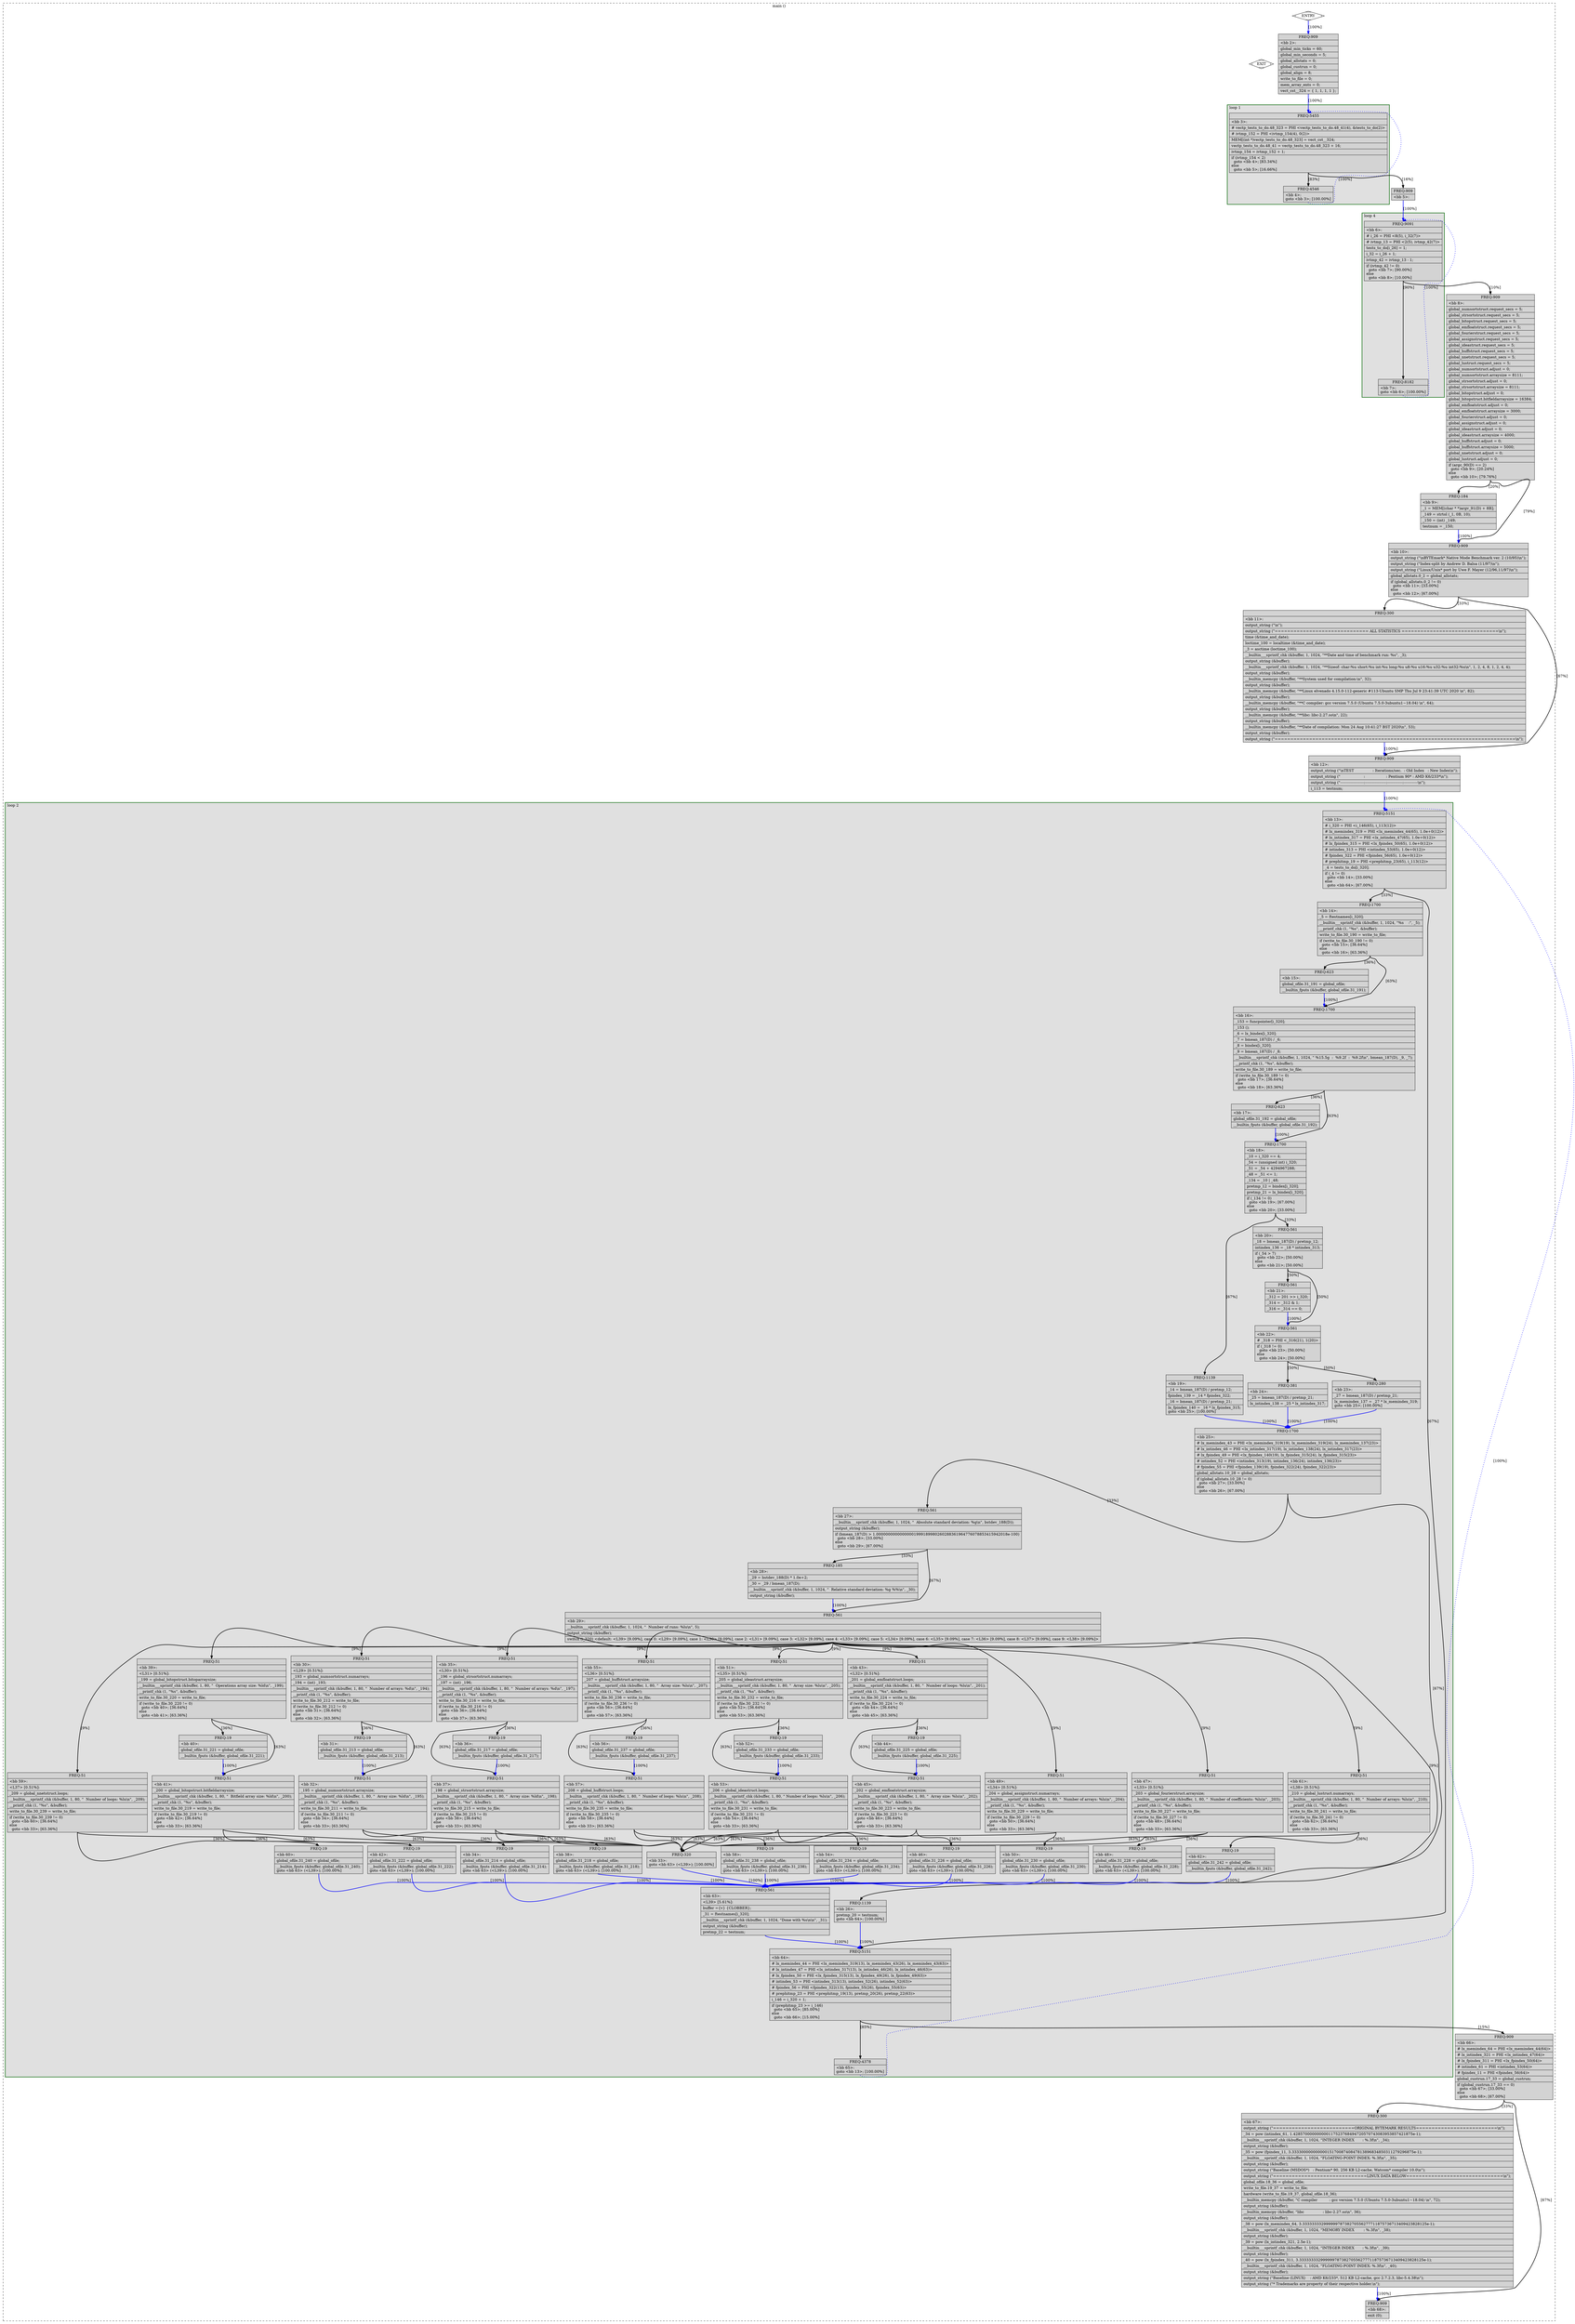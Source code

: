 digraph "nbench0.c.159t.dce6" {
overlap=false;
subgraph "cluster_main" {
	style="dashed";
	color="black";
	label="main ()";
	subgraph cluster_54_2 {
	style="filled";
	color="darkgreen";
	fillcolor="grey88";
	label="loop 2";
	labeljust=l;
	penwidth=2;
	fn_54_basic_block_13 [shape=record,style=filled,fillcolor=lightgrey,label="{ FREQ:5151 |\<bb\ 13\>:\l\
|#\ i_320\ =\ PHI\ \<i_146(65),\ i_113(12)\>\l\
|#\ lx_memindex_319\ =\ PHI\ \<lx_memindex_44(65),\ 1.0e+0(12)\>\l\
|#\ lx_intindex_317\ =\ PHI\ \<lx_intindex_47(65),\ 1.0e+0(12)\>\l\
|#\ lx_fpindex_315\ =\ PHI\ \<lx_fpindex_50(65),\ 1.0e+0(12)\>\l\
|#\ intindex_313\ =\ PHI\ \<intindex_53(65),\ 1.0e+0(12)\>\l\
|#\ fpindex_322\ =\ PHI\ \<fpindex_56(65),\ 1.0e+0(12)\>\l\
|#\ prephitmp_19\ =\ PHI\ \<prephitmp_23(65),\ i_113(12)\>\l\
|_4\ =\ tests_to_do[i_320];\l\
|if\ (_4\ !=\ 0)\l\
\ \ goto\ \<bb\ 14\>;\ [33.00%]\l\
else\l\
\ \ goto\ \<bb\ 64\>;\ [67.00%]\l\
}"];

	fn_54_basic_block_14 [shape=record,style=filled,fillcolor=lightgrey,label="{ FREQ:1700 |\<bb\ 14\>:\l\
|_5\ =\ ftestnames[i_320];\l\
|__builtin___sprintf_chk\ (&buffer,\ 1,\ 1024,\ \"%s\ \ \ \ :\",\ _5);\l\
|__printf_chk\ (1,\ \"%s\",\ &buffer);\l\
|write_to_file.30_190\ =\ write_to_file;\l\
|if\ (write_to_file.30_190\ !=\ 0)\l\
\ \ goto\ \<bb\ 15\>;\ [36.64%]\l\
else\l\
\ \ goto\ \<bb\ 16\>;\ [63.36%]\l\
}"];

	fn_54_basic_block_64 [shape=record,style=filled,fillcolor=lightgrey,label="{ FREQ:5151 |\<bb\ 64\>:\l\
|#\ lx_memindex_44\ =\ PHI\ \<lx_memindex_319(13),\ lx_memindex_43(26),\ lx_memindex_43(63)\>\l\
|#\ lx_intindex_47\ =\ PHI\ \<lx_intindex_317(13),\ lx_intindex_46(26),\ lx_intindex_46(63)\>\l\
|#\ lx_fpindex_50\ =\ PHI\ \<lx_fpindex_315(13),\ lx_fpindex_49(26),\ lx_fpindex_49(63)\>\l\
|#\ intindex_53\ =\ PHI\ \<intindex_313(13),\ intindex_52(26),\ intindex_52(63)\>\l\
|#\ fpindex_56\ =\ PHI\ \<fpindex_322(13),\ fpindex_55(26),\ fpindex_55(63)\>\l\
|#\ prephitmp_23\ =\ PHI\ \<prephitmp_19(13),\ pretmp_20(26),\ pretmp_22(63)\>\l\
|i_146\ =\ i_320\ +\ 1;\l\
|if\ (prephitmp_23\ \>=\ i_146)\l\
\ \ goto\ \<bb\ 65\>;\ [85.00%]\l\
else\l\
\ \ goto\ \<bb\ 66\>;\ [15.00%]\l\
}"];

	fn_54_basic_block_15 [shape=record,style=filled,fillcolor=lightgrey,label="{ FREQ:623 |\<bb\ 15\>:\l\
|global_ofile.31_191\ =\ global_ofile;\l\
|__builtin_fputs\ (&buffer,\ global_ofile.31_191);\l\
}"];

	fn_54_basic_block_16 [shape=record,style=filled,fillcolor=lightgrey,label="{ FREQ:1700 |\<bb\ 16\>:\l\
|_153\ =\ funcpointer[i_320];\l\
|_153\ ();\l\
|_6\ =\ lx_bindex[i_320];\l\
|_7\ =\ bmean_187(D)\ /\ _6;\l\
|_8\ =\ bindex[i_320];\l\
|_9\ =\ bmean_187(D)\ /\ _8;\l\
|__builtin___sprintf_chk\ (&buffer,\ 1,\ 1024,\ \"\ %15.5g\ \ :\ \ %9.2f\ \ :\ \ %9.2f\\n\",\ bmean_187(D),\ _9,\ _7);\l\
|__printf_chk\ (1,\ \"%s\",\ &buffer);\l\
|write_to_file.30_189\ =\ write_to_file;\l\
|if\ (write_to_file.30_189\ !=\ 0)\l\
\ \ goto\ \<bb\ 17\>;\ [36.64%]\l\
else\l\
\ \ goto\ \<bb\ 18\>;\ [63.36%]\l\
}"];

	fn_54_basic_block_65 [shape=record,style=filled,fillcolor=lightgrey,label="{ FREQ:4378 |\<bb\ 65\>:\l\
goto\ \<bb\ 13\>;\ [100.00%]\l\
}"];

	fn_54_basic_block_17 [shape=record,style=filled,fillcolor=lightgrey,label="{ FREQ:623 |\<bb\ 17\>:\l\
|global_ofile.31_192\ =\ global_ofile;\l\
|__builtin_fputs\ (&buffer,\ global_ofile.31_192);\l\
}"];

	fn_54_basic_block_18 [shape=record,style=filled,fillcolor=lightgrey,label="{ FREQ:1700 |\<bb\ 18\>:\l\
|_10\ =\ i_320\ ==\ 4;\l\
|_54\ =\ (unsigned\ int)\ i_320;\l\
|_51\ =\ _54\ +\ 4294967288;\l\
|_48\ =\ _51\ \<=\ 1;\l\
|_134\ =\ _10\ \|\ _48;\l\
|pretmp_12\ =\ bindex[i_320];\l\
|pretmp_21\ =\ lx_bindex[i_320];\l\
|if\ (_134\ !=\ 0)\l\
\ \ goto\ \<bb\ 19\>;\ [67.00%]\l\
else\l\
\ \ goto\ \<bb\ 20\>;\ [33.00%]\l\
}"];

	fn_54_basic_block_19 [shape=record,style=filled,fillcolor=lightgrey,label="{ FREQ:1139 |\<bb\ 19\>:\l\
|_14\ =\ bmean_187(D)\ /\ pretmp_12;\l\
|fpindex_139\ =\ _14\ *\ fpindex_322;\l\
|_16\ =\ bmean_187(D)\ /\ pretmp_21;\l\
|lx_fpindex_140\ =\ _16\ *\ lx_fpindex_315;\l\
goto\ \<bb\ 25\>;\ [100.00%]\l\
}"];

	fn_54_basic_block_20 [shape=record,style=filled,fillcolor=lightgrey,label="{ FREQ:561 |\<bb\ 20\>:\l\
|_18\ =\ bmean_187(D)\ /\ pretmp_12;\l\
|intindex_136\ =\ _18\ *\ intindex_313;\l\
|if\ (_54\ \>\ 7)\l\
\ \ goto\ \<bb\ 22\>;\ [50.00%]\l\
else\l\
\ \ goto\ \<bb\ 21\>;\ [50.00%]\l\
}"];

	fn_54_basic_block_25 [shape=record,style=filled,fillcolor=lightgrey,label="{ FREQ:1700 |\<bb\ 25\>:\l\
|#\ lx_memindex_43\ =\ PHI\ \<lx_memindex_319(19),\ lx_memindex_319(24),\ lx_memindex_137(23)\>\l\
|#\ lx_intindex_46\ =\ PHI\ \<lx_intindex_317(19),\ lx_intindex_138(24),\ lx_intindex_317(23)\>\l\
|#\ lx_fpindex_49\ =\ PHI\ \<lx_fpindex_140(19),\ lx_fpindex_315(24),\ lx_fpindex_315(23)\>\l\
|#\ intindex_52\ =\ PHI\ \<intindex_313(19),\ intindex_136(24),\ intindex_136(23)\>\l\
|#\ fpindex_55\ =\ PHI\ \<fpindex_139(19),\ fpindex_322(24),\ fpindex_322(23)\>\l\
|global_allstats.10_28\ =\ global_allstats;\l\
|if\ (global_allstats.10_28\ !=\ 0)\l\
\ \ goto\ \<bb\ 27\>;\ [33.00%]\l\
else\l\
\ \ goto\ \<bb\ 26\>;\ [67.00%]\l\
}"];

	fn_54_basic_block_21 [shape=record,style=filled,fillcolor=lightgrey,label="{ FREQ:561 |\<bb\ 21\>:\l\
|_312\ =\ 201\ \>\>\ i_320;\l\
|_314\ =\ _312\ &\ 1;\l\
|_316\ =\ _314\ ==\ 0;\l\
}"];

	fn_54_basic_block_22 [shape=record,style=filled,fillcolor=lightgrey,label="{ FREQ:561 |\<bb\ 22\>:\l\
|#\ _318\ =\ PHI\ \<_316(21),\ 1(20)\>\l\
|if\ (_318\ !=\ 0)\l\
\ \ goto\ \<bb\ 23\>;\ [50.00%]\l\
else\l\
\ \ goto\ \<bb\ 24\>;\ [50.00%]\l\
}"];

	fn_54_basic_block_27 [shape=record,style=filled,fillcolor=lightgrey,label="{ FREQ:561 |\<bb\ 27\>:\l\
|__builtin___sprintf_chk\ (&buffer,\ 1,\ 1024,\ \"\ \ Absolute\ standard\ deviation:\ %g\\n\",\ bstdev_188(D));\l\
|output_string\ (&buffer);\l\
|if\ (bmean_187(D)\ \>\ 1.00000000000000001999189980260288361964776078853415942018e-100)\l\
\ \ goto\ \<bb\ 28\>;\ [33.00%]\l\
else\l\
\ \ goto\ \<bb\ 29\>;\ [67.00%]\l\
}"];

	fn_54_basic_block_26 [shape=record,style=filled,fillcolor=lightgrey,label="{ FREQ:1139 |\<bb\ 26\>:\l\
|pretmp_20\ =\ testnum;\l\
goto\ \<bb\ 64\>;\ [100.00%]\l\
}"];

	fn_54_basic_block_24 [shape=record,style=filled,fillcolor=lightgrey,label="{ FREQ:381 |\<bb\ 24\>:\l\
|_25\ =\ bmean_187(D)\ /\ pretmp_21;\l\
|lx_intindex_138\ =\ _25\ *\ lx_intindex_317;\l\
}"];

	fn_54_basic_block_23 [shape=record,style=filled,fillcolor=lightgrey,label="{ FREQ:280 |\<bb\ 23\>:\l\
|_27\ =\ bmean_187(D)\ /\ pretmp_21;\l\
|lx_memindex_137\ =\ _27\ *\ lx_memindex_319;\l\
goto\ \<bb\ 25\>;\ [100.00%]\l\
}"];

	fn_54_basic_block_28 [shape=record,style=filled,fillcolor=lightgrey,label="{ FREQ:185 |\<bb\ 28\>:\l\
|_29\ =\ bstdev_188(D)\ *\ 1.0e+2;\l\
|_30\ =\ _29\ /\ bmean_187(D);\l\
|__builtin___sprintf_chk\ (&buffer,\ 1,\ 1024,\ \"\ \ Relative\ standard\ deviation:\ %g\ %%\\n\",\ _30);\l\
|output_string\ (&buffer);\l\
}"];

	fn_54_basic_block_29 [shape=record,style=filled,fillcolor=lightgrey,label="{ FREQ:561 |\<bb\ 29\>:\l\
|__builtin___sprintf_chk\ (&buffer,\ 1,\ 1024,\ \"\ \ Number\ of\ runs:\ %lu\\n\",\ 5);\l\
|output_string\ (&buffer);\l\
|switch\ (i_320)\ \<default:\ \<L39\>\ [9.09%],\ case\ 0:\ \<L29\>\ [9.09%],\ case\ 1:\ \<L30\>\ [9.09%],\ case\ 2:\ \<L31\>\ [9.09%],\ case\ 3:\ \<L32\>\ [9.09%],\ case\ 4:\ \<L33\>\ [9.09%],\ case\ 5:\ \<L34\>\ [9.09%],\ case\ 6:\ \<L35\>\ [9.09%],\ case\ 7:\ \<L36\>\ [9.09%],\ case\ 8:\ \<L37\>\ [9.09%],\ case\ 9:\ \<L38\>\ [9.09%]\>\l\
}"];

	fn_54_basic_block_63 [shape=record,style=filled,fillcolor=lightgrey,label="{ FREQ:561 |\<bb\ 63\>:\l\
|\<L39\>\ [5.61%]:\l\
|buffer\ =\{v\}\ \{CLOBBER\};\l\
|_31\ =\ ftestnames[i_320];\l\
|__builtin___sprintf_chk\ (&buffer,\ 1,\ 1024,\ \"Done\ with\ %s\\n\\n\",\ _31);\l\
|output_string\ (&buffer);\l\
|pretmp_22\ =\ testnum;\l\
}"];

	fn_54_basic_block_30 [shape=record,style=filled,fillcolor=lightgrey,label="{ FREQ:51 |\<bb\ 30\>:\l\
|\<L29\>\ [0.51%]:\l\
|_193\ =\ global_numsortstruct.numarrays;\l\
|_194\ =\ (int)\ _193;\l\
|__builtin___sprintf_chk\ (&buffer,\ 1,\ 80,\ \"\ \ Number\ of\ arrays:\ %d\\n\",\ _194);\l\
|__printf_chk\ (1,\ \"%s\",\ &buffer);\l\
|write_to_file.30_212\ =\ write_to_file;\l\
|if\ (write_to_file.30_212\ !=\ 0)\l\
\ \ goto\ \<bb\ 31\>;\ [36.64%]\l\
else\l\
\ \ goto\ \<bb\ 32\>;\ [63.36%]\l\
}"];

	fn_54_basic_block_35 [shape=record,style=filled,fillcolor=lightgrey,label="{ FREQ:51 |\<bb\ 35\>:\l\
|\<L30\>\ [0.51%]:\l\
|_196\ =\ global_strsortstruct.numarrays;\l\
|_197\ =\ (int)\ _196;\l\
|__builtin___sprintf_chk\ (&buffer,\ 1,\ 80,\ \"\ \ Number\ of\ arrays:\ %d\\n\",\ _197);\l\
|__printf_chk\ (1,\ \"%s\",\ &buffer);\l\
|write_to_file.30_216\ =\ write_to_file;\l\
|if\ (write_to_file.30_216\ !=\ 0)\l\
\ \ goto\ \<bb\ 36\>;\ [36.64%]\l\
else\l\
\ \ goto\ \<bb\ 37\>;\ [63.36%]\l\
}"];

	fn_54_basic_block_39 [shape=record,style=filled,fillcolor=lightgrey,label="{ FREQ:51 |\<bb\ 39\>:\l\
|\<L31\>\ [0.51%]:\l\
|_199\ =\ global_bitopstruct.bitoparraysize;\l\
|__builtin___sprintf_chk\ (&buffer,\ 1,\ 80,\ \"\ \ Operations\ array\ size:\ %ld\\n\",\ _199);\l\
|__printf_chk\ (1,\ \"%s\",\ &buffer);\l\
|write_to_file.30_220\ =\ write_to_file;\l\
|if\ (write_to_file.30_220\ !=\ 0)\l\
\ \ goto\ \<bb\ 40\>;\ [36.64%]\l\
else\l\
\ \ goto\ \<bb\ 41\>;\ [63.36%]\l\
}"];

	fn_54_basic_block_43 [shape=record,style=filled,fillcolor=lightgrey,label="{ FREQ:51 |\<bb\ 43\>:\l\
|\<L32\>\ [0.51%]:\l\
|_201\ =\ global_emfloatstruct.loops;\l\
|__builtin___sprintf_chk\ (&buffer,\ 1,\ 80,\ \"\ \ Number\ of\ loops:\ %lu\\n\",\ _201);\l\
|__printf_chk\ (1,\ \"%s\",\ &buffer);\l\
|write_to_file.30_224\ =\ write_to_file;\l\
|if\ (write_to_file.30_224\ !=\ 0)\l\
\ \ goto\ \<bb\ 44\>;\ [36.64%]\l\
else\l\
\ \ goto\ \<bb\ 45\>;\ [63.36%]\l\
}"];

	fn_54_basic_block_47 [shape=record,style=filled,fillcolor=lightgrey,label="{ FREQ:51 |\<bb\ 47\>:\l\
|\<L33\>\ [0.51%]:\l\
|_203\ =\ global_fourierstruct.arraysize;\l\
|__builtin___sprintf_chk\ (&buffer,\ 1,\ 80,\ \"\ \ Number\ of\ coefficients:\ %lu\\n\",\ _203);\l\
|__printf_chk\ (1,\ \"%s\",\ &buffer);\l\
|write_to_file.30_227\ =\ write_to_file;\l\
|if\ (write_to_file.30_227\ !=\ 0)\l\
\ \ goto\ \<bb\ 48\>;\ [36.64%]\l\
else\l\
\ \ goto\ \<bb\ 33\>;\ [63.36%]\l\
}"];

	fn_54_basic_block_49 [shape=record,style=filled,fillcolor=lightgrey,label="{ FREQ:51 |\<bb\ 49\>:\l\
|\<L34\>\ [0.51%]:\l\
|_204\ =\ global_assignstruct.numarrays;\l\
|__builtin___sprintf_chk\ (&buffer,\ 1,\ 80,\ \"\ \ Number\ of\ arrays:\ %lu\\n\",\ _204);\l\
|__printf_chk\ (1,\ \"%s\",\ &buffer);\l\
|write_to_file.30_229\ =\ write_to_file;\l\
|if\ (write_to_file.30_229\ !=\ 0)\l\
\ \ goto\ \<bb\ 50\>;\ [36.64%]\l\
else\l\
\ \ goto\ \<bb\ 33\>;\ [63.36%]\l\
}"];

	fn_54_basic_block_51 [shape=record,style=filled,fillcolor=lightgrey,label="{ FREQ:51 |\<bb\ 51\>:\l\
|\<L35\>\ [0.51%]:\l\
|_205\ =\ global_ideastruct.arraysize;\l\
|__builtin___sprintf_chk\ (&buffer,\ 1,\ 80,\ \"\ \ Array\ size:\ %lu\\n\",\ _205);\l\
|__printf_chk\ (1,\ \"%s\",\ &buffer);\l\
|write_to_file.30_232\ =\ write_to_file;\l\
|if\ (write_to_file.30_232\ !=\ 0)\l\
\ \ goto\ \<bb\ 52\>;\ [36.64%]\l\
else\l\
\ \ goto\ \<bb\ 53\>;\ [63.36%]\l\
}"];

	fn_54_basic_block_55 [shape=record,style=filled,fillcolor=lightgrey,label="{ FREQ:51 |\<bb\ 55\>:\l\
|\<L36\>\ [0.51%]:\l\
|_207\ =\ global_huffstruct.arraysize;\l\
|__builtin___sprintf_chk\ (&buffer,\ 1,\ 80,\ \"\ \ Array\ size:\ %lu\\n\",\ _207);\l\
|__printf_chk\ (1,\ \"%s\",\ &buffer);\l\
|write_to_file.30_236\ =\ write_to_file;\l\
|if\ (write_to_file.30_236\ !=\ 0)\l\
\ \ goto\ \<bb\ 56\>;\ [36.64%]\l\
else\l\
\ \ goto\ \<bb\ 57\>;\ [63.36%]\l\
}"];

	fn_54_basic_block_59 [shape=record,style=filled,fillcolor=lightgrey,label="{ FREQ:51 |\<bb\ 59\>:\l\
|\<L37\>\ [0.51%]:\l\
|_209\ =\ global_nnetstruct.loops;\l\
|__builtin___sprintf_chk\ (&buffer,\ 1,\ 80,\ \"\ \ Number\ of\ loops:\ %lu\\n\",\ _209);\l\
|__printf_chk\ (1,\ \"%s\",\ &buffer);\l\
|write_to_file.30_239\ =\ write_to_file;\l\
|if\ (write_to_file.30_239\ !=\ 0)\l\
\ \ goto\ \<bb\ 60\>;\ [36.64%]\l\
else\l\
\ \ goto\ \<bb\ 33\>;\ [63.36%]\l\
}"];

	fn_54_basic_block_61 [shape=record,style=filled,fillcolor=lightgrey,label="{ FREQ:51 |\<bb\ 61\>:\l\
|\<L38\>\ [0.51%]:\l\
|_210\ =\ global_lustruct.numarrays;\l\
|__builtin___sprintf_chk\ (&buffer,\ 1,\ 80,\ \"\ \ Number\ of\ arrays:\ %lu\\n\",\ _210);\l\
|__printf_chk\ (1,\ \"%s\",\ &buffer);\l\
|write_to_file.30_241\ =\ write_to_file;\l\
|if\ (write_to_file.30_241\ !=\ 0)\l\
\ \ goto\ \<bb\ 62\>;\ [36.64%]\l\
else\l\
\ \ goto\ \<bb\ 33\>;\ [63.36%]\l\
}"];

	fn_54_basic_block_31 [shape=record,style=filled,fillcolor=lightgrey,label="{ FREQ:19 |\<bb\ 31\>:\l\
|global_ofile.31_213\ =\ global_ofile;\l\
|__builtin_fputs\ (&buffer,\ global_ofile.31_213);\l\
}"];

	fn_54_basic_block_32 [shape=record,style=filled,fillcolor=lightgrey,label="{ FREQ:51 |\<bb\ 32\>:\l\
|_195\ =\ global_numsortstruct.arraysize;\l\
|__builtin___sprintf_chk\ (&buffer,\ 1,\ 80,\ \"\ \ Array\ size:\ %ld\\n\",\ _195);\l\
|__printf_chk\ (1,\ \"%s\",\ &buffer);\l\
|write_to_file.30_211\ =\ write_to_file;\l\
|if\ (write_to_file.30_211\ !=\ 0)\l\
\ \ goto\ \<bb\ 34\>;\ [36.64%]\l\
else\l\
\ \ goto\ \<bb\ 33\>;\ [63.36%]\l\
}"];

	fn_54_basic_block_36 [shape=record,style=filled,fillcolor=lightgrey,label="{ FREQ:19 |\<bb\ 36\>:\l\
|global_ofile.31_217\ =\ global_ofile;\l\
|__builtin_fputs\ (&buffer,\ global_ofile.31_217);\l\
}"];

	fn_54_basic_block_37 [shape=record,style=filled,fillcolor=lightgrey,label="{ FREQ:51 |\<bb\ 37\>:\l\
|_198\ =\ global_strsortstruct.arraysize;\l\
|__builtin___sprintf_chk\ (&buffer,\ 1,\ 80,\ \"\ \ Array\ size:\ %ld\\n\",\ _198);\l\
|__printf_chk\ (1,\ \"%s\",\ &buffer);\l\
|write_to_file.30_215\ =\ write_to_file;\l\
|if\ (write_to_file.30_215\ !=\ 0)\l\
\ \ goto\ \<bb\ 38\>;\ [36.64%]\l\
else\l\
\ \ goto\ \<bb\ 33\>;\ [63.36%]\l\
}"];

	fn_54_basic_block_40 [shape=record,style=filled,fillcolor=lightgrey,label="{ FREQ:19 |\<bb\ 40\>:\l\
|global_ofile.31_221\ =\ global_ofile;\l\
|__builtin_fputs\ (&buffer,\ global_ofile.31_221);\l\
}"];

	fn_54_basic_block_41 [shape=record,style=filled,fillcolor=lightgrey,label="{ FREQ:51 |\<bb\ 41\>:\l\
|_200\ =\ global_bitopstruct.bitfieldarraysize;\l\
|__builtin___sprintf_chk\ (&buffer,\ 1,\ 80,\ \"\ \ Bitfield\ array\ size:\ %ld\\n\",\ _200);\l\
|__printf_chk\ (1,\ \"%s\",\ &buffer);\l\
|write_to_file.30_219\ =\ write_to_file;\l\
|if\ (write_to_file.30_219\ !=\ 0)\l\
\ \ goto\ \<bb\ 42\>;\ [36.64%]\l\
else\l\
\ \ goto\ \<bb\ 33\>;\ [63.36%]\l\
}"];

	fn_54_basic_block_44 [shape=record,style=filled,fillcolor=lightgrey,label="{ FREQ:19 |\<bb\ 44\>:\l\
|global_ofile.31_225\ =\ global_ofile;\l\
|__builtin_fputs\ (&buffer,\ global_ofile.31_225);\l\
}"];

	fn_54_basic_block_45 [shape=record,style=filled,fillcolor=lightgrey,label="{ FREQ:51 |\<bb\ 45\>:\l\
|_202\ =\ global_emfloatstruct.arraysize;\l\
|__builtin___sprintf_chk\ (&buffer,\ 1,\ 80,\ \"\ \ Array\ size:\ %lu\\n\",\ _202);\l\
|__printf_chk\ (1,\ \"%s\",\ &buffer);\l\
|write_to_file.30_223\ =\ write_to_file;\l\
|if\ (write_to_file.30_223\ !=\ 0)\l\
\ \ goto\ \<bb\ 46\>;\ [36.64%]\l\
else\l\
\ \ goto\ \<bb\ 33\>;\ [63.36%]\l\
}"];

	fn_54_basic_block_48 [shape=record,style=filled,fillcolor=lightgrey,label="{ FREQ:19 |\<bb\ 48\>:\l\
|global_ofile.31_228\ =\ global_ofile;\l\
|__builtin_fputs\ (&buffer,\ global_ofile.31_228);\l\
goto\ \<bb\ 63\>\ (\<L39\>);\ [100.00%]\l\
}"];

	fn_54_basic_block_33 [shape=record,style=filled,fillcolor=lightgrey,label="{ FREQ:320 |\<bb\ 33\>:\l\
goto\ \<bb\ 63\>\ (\<L39\>);\ [100.00%]\l\
}"];

	fn_54_basic_block_50 [shape=record,style=filled,fillcolor=lightgrey,label="{ FREQ:19 |\<bb\ 50\>:\l\
|global_ofile.31_230\ =\ global_ofile;\l\
|__builtin_fputs\ (&buffer,\ global_ofile.31_230);\l\
goto\ \<bb\ 63\>\ (\<L39\>);\ [100.00%]\l\
}"];

	fn_54_basic_block_52 [shape=record,style=filled,fillcolor=lightgrey,label="{ FREQ:19 |\<bb\ 52\>:\l\
|global_ofile.31_233\ =\ global_ofile;\l\
|__builtin_fputs\ (&buffer,\ global_ofile.31_233);\l\
}"];

	fn_54_basic_block_53 [shape=record,style=filled,fillcolor=lightgrey,label="{ FREQ:51 |\<bb\ 53\>:\l\
|_206\ =\ global_ideastruct.loops;\l\
|__builtin___sprintf_chk\ (&buffer,\ 1,\ 80,\ \"\ Number\ of\ loops:\ %lu\\n\",\ _206);\l\
|__printf_chk\ (1,\ \"%s\",\ &buffer);\l\
|write_to_file.30_231\ =\ write_to_file;\l\
|if\ (write_to_file.30_231\ !=\ 0)\l\
\ \ goto\ \<bb\ 54\>;\ [36.64%]\l\
else\l\
\ \ goto\ \<bb\ 33\>;\ [63.36%]\l\
}"];

	fn_54_basic_block_56 [shape=record,style=filled,fillcolor=lightgrey,label="{ FREQ:19 |\<bb\ 56\>:\l\
|global_ofile.31_237\ =\ global_ofile;\l\
|__builtin_fputs\ (&buffer,\ global_ofile.31_237);\l\
}"];

	fn_54_basic_block_57 [shape=record,style=filled,fillcolor=lightgrey,label="{ FREQ:51 |\<bb\ 57\>:\l\
|_208\ =\ global_huffstruct.loops;\l\
|__builtin___sprintf_chk\ (&buffer,\ 1,\ 80,\ \"\ \ Number\ of\ loops:\ %lu\\n\",\ _208);\l\
|__printf_chk\ (1,\ \"%s\",\ &buffer);\l\
|write_to_file.30_235\ =\ write_to_file;\l\
|if\ (write_to_file.30_235\ !=\ 0)\l\
\ \ goto\ \<bb\ 58\>;\ [36.64%]\l\
else\l\
\ \ goto\ \<bb\ 33\>;\ [63.36%]\l\
}"];

	fn_54_basic_block_60 [shape=record,style=filled,fillcolor=lightgrey,label="{ FREQ:19 |\<bb\ 60\>:\l\
|global_ofile.31_240\ =\ global_ofile;\l\
|__builtin_fputs\ (&buffer,\ global_ofile.31_240);\l\
goto\ \<bb\ 63\>\ (\<L39\>);\ [100.00%]\l\
}"];

	fn_54_basic_block_62 [shape=record,style=filled,fillcolor=lightgrey,label="{ FREQ:19 |\<bb\ 62\>:\l\
|global_ofile.31_242\ =\ global_ofile;\l\
|__builtin_fputs\ (&buffer,\ global_ofile.31_242);\l\
}"];

	fn_54_basic_block_34 [shape=record,style=filled,fillcolor=lightgrey,label="{ FREQ:19 |\<bb\ 34\>:\l\
|global_ofile.31_214\ =\ global_ofile;\l\
|__builtin_fputs\ (&buffer,\ global_ofile.31_214);\l\
goto\ \<bb\ 63\>\ (\<L39\>);\ [100.00%]\l\
}"];

	fn_54_basic_block_38 [shape=record,style=filled,fillcolor=lightgrey,label="{ FREQ:19 |\<bb\ 38\>:\l\
|global_ofile.31_218\ =\ global_ofile;\l\
|__builtin_fputs\ (&buffer,\ global_ofile.31_218);\l\
goto\ \<bb\ 63\>\ (\<L39\>);\ [100.00%]\l\
}"];

	fn_54_basic_block_42 [shape=record,style=filled,fillcolor=lightgrey,label="{ FREQ:19 |\<bb\ 42\>:\l\
|global_ofile.31_222\ =\ global_ofile;\l\
|__builtin_fputs\ (&buffer,\ global_ofile.31_222);\l\
goto\ \<bb\ 63\>\ (\<L39\>);\ [100.00%]\l\
}"];

	fn_54_basic_block_46 [shape=record,style=filled,fillcolor=lightgrey,label="{ FREQ:19 |\<bb\ 46\>:\l\
|global_ofile.31_226\ =\ global_ofile;\l\
|__builtin_fputs\ (&buffer,\ global_ofile.31_226);\l\
goto\ \<bb\ 63\>\ (\<L39\>);\ [100.00%]\l\
}"];

	fn_54_basic_block_54 [shape=record,style=filled,fillcolor=lightgrey,label="{ FREQ:19 |\<bb\ 54\>:\l\
|global_ofile.31_234\ =\ global_ofile;\l\
|__builtin_fputs\ (&buffer,\ global_ofile.31_234);\l\
goto\ \<bb\ 63\>\ (\<L39\>);\ [100.00%]\l\
}"];

	fn_54_basic_block_58 [shape=record,style=filled,fillcolor=lightgrey,label="{ FREQ:19 |\<bb\ 58\>:\l\
|global_ofile.31_238\ =\ global_ofile;\l\
|__builtin_fputs\ (&buffer,\ global_ofile.31_238);\l\
goto\ \<bb\ 63\>\ (\<L39\>);\ [100.00%]\l\
}"];

	}
	subgraph cluster_54_4 {
	style="filled";
	color="darkgreen";
	fillcolor="grey88";
	label="loop 4";
	labeljust=l;
	penwidth=2;
	fn_54_basic_block_6 [shape=record,style=filled,fillcolor=lightgrey,label="{ FREQ:9091 |\<bb\ 6\>:\l\
|#\ i_26\ =\ PHI\ \<8(5),\ i_32(7)\>\l\
|#\ ivtmp_13\ =\ PHI\ \<2(5),\ ivtmp_42(7)\>\l\
|tests_to_do[i_26]\ =\ 1;\l\
|i_32\ =\ i_26\ +\ 1;\l\
|ivtmp_42\ =\ ivtmp_13\ -\ 1;\l\
|if\ (ivtmp_42\ !=\ 0)\l\
\ \ goto\ \<bb\ 7\>;\ [90.00%]\l\
else\l\
\ \ goto\ \<bb\ 8\>;\ [10.00%]\l\
}"];

	fn_54_basic_block_7 [shape=record,style=filled,fillcolor=lightgrey,label="{ FREQ:8182 |\<bb\ 7\>:\l\
goto\ \<bb\ 6\>;\ [100.00%]\l\
}"];

	}
	subgraph cluster_54_1 {
	style="filled";
	color="darkgreen";
	fillcolor="grey88";
	label="loop 1";
	labeljust=l;
	penwidth=2;
	fn_54_basic_block_3 [shape=record,style=filled,fillcolor=lightgrey,label="{ FREQ:5455 |\<bb\ 3\>:\l\
|#\ vectp_tests_to_do.48_323\ =\ PHI\ \<vectp_tests_to_do.48_41(4),\ &tests_to_do(2)\>\l\
|#\ ivtmp_152\ =\ PHI\ \<ivtmp_154(4),\ 0(2)\>\l\
|MEM[(int\ *)vectp_tests_to_do.48_323]\ =\ vect_cst__324;\l\
|vectp_tests_to_do.48_41\ =\ vectp_tests_to_do.48_323\ +\ 16;\l\
|ivtmp_154\ =\ ivtmp_152\ +\ 1;\l\
|if\ (ivtmp_154\ \<\ 2)\l\
\ \ goto\ \<bb\ 4\>;\ [83.34%]\l\
else\l\
\ \ goto\ \<bb\ 5\>;\ [16.66%]\l\
}"];

	fn_54_basic_block_4 [shape=record,style=filled,fillcolor=lightgrey,label="{ FREQ:4546 |\<bb\ 4\>:\l\
goto\ \<bb\ 3\>;\ [100.00%]\l\
}"];

	}
	fn_54_basic_block_0 [shape=Mdiamond,style=filled,fillcolor=white,label="ENTRY"];

	fn_54_basic_block_1 [shape=Mdiamond,style=filled,fillcolor=white,label="EXIT"];

	fn_54_basic_block_2 [shape=record,style=filled,fillcolor=lightgrey,label="{ FREQ:909 |\<bb\ 2\>:\l\
|global_min_ticks\ =\ 60;\l\
|global_min_seconds\ =\ 5;\l\
|global_allstats\ =\ 0;\l\
|global_custrun\ =\ 0;\l\
|global_align\ =\ 8;\l\
|write_to_file\ =\ 0;\l\
|mem_array_ents\ =\ 0;\l\
|vect_cst__324\ =\ \{\ 1,\ 1,\ 1,\ 1\ \};\l\
}"];

	fn_54_basic_block_5 [shape=record,style=filled,fillcolor=lightgrey,label="{ FREQ:909 |\<bb\ 5\>:\l\
}"];

	fn_54_basic_block_8 [shape=record,style=filled,fillcolor=lightgrey,label="{ FREQ:909 |\<bb\ 8\>:\l\
|global_numsortstruct.request_secs\ =\ 5;\l\
|global_strsortstruct.request_secs\ =\ 5;\l\
|global_bitopstruct.request_secs\ =\ 5;\l\
|global_emfloatstruct.request_secs\ =\ 5;\l\
|global_fourierstruct.request_secs\ =\ 5;\l\
|global_assignstruct.request_secs\ =\ 5;\l\
|global_ideastruct.request_secs\ =\ 5;\l\
|global_huffstruct.request_secs\ =\ 5;\l\
|global_nnetstruct.request_secs\ =\ 5;\l\
|global_lustruct.request_secs\ =\ 5;\l\
|global_numsortstruct.adjust\ =\ 0;\l\
|global_numsortstruct.arraysize\ =\ 8111;\l\
|global_strsortstruct.adjust\ =\ 0;\l\
|global_strsortstruct.arraysize\ =\ 8111;\l\
|global_bitopstruct.adjust\ =\ 0;\l\
|global_bitopstruct.bitfieldarraysize\ =\ 16384;\l\
|global_emfloatstruct.adjust\ =\ 0;\l\
|global_emfloatstruct.arraysize\ =\ 3000;\l\
|global_fourierstruct.adjust\ =\ 0;\l\
|global_assignstruct.adjust\ =\ 0;\l\
|global_ideastruct.adjust\ =\ 0;\l\
|global_ideastruct.arraysize\ =\ 4000;\l\
|global_huffstruct.adjust\ =\ 0;\l\
|global_huffstruct.arraysize\ =\ 5000;\l\
|global_nnetstruct.adjust\ =\ 0;\l\
|global_lustruct.adjust\ =\ 0;\l\
|if\ (argc_90(D)\ ==\ 2)\l\
\ \ goto\ \<bb\ 9\>;\ [20.24%]\l\
else\l\
\ \ goto\ \<bb\ 10\>;\ [79.76%]\l\
}"];

	fn_54_basic_block_9 [shape=record,style=filled,fillcolor=lightgrey,label="{ FREQ:184 |\<bb\ 9\>:\l\
|_1\ =\ MEM[(char\ *\ *)argv_91(D)\ +\ 8B];\l\
|_149\ =\ strtol\ (_1,\ 0B,\ 10);\l\
|_150\ =\ (int)\ _149;\l\
|testnum\ =\ _150;\l\
}"];

	fn_54_basic_block_10 [shape=record,style=filled,fillcolor=lightgrey,label="{ FREQ:909 |\<bb\ 10\>:\l\
|output_string\ (\"\\nBYTEmark*\ Native\ Mode\ Benchmark\ ver.\ 2\ (10/95)\\n\");\l\
|output_string\ (\"Index-split\ by\ Andrew\ D.\ Balsa\ (11/97)\\n\");\l\
|output_string\ (\"Linux/Unix*\ port\ by\ Uwe\ F.\ Mayer\ (12/96,11/97)\\n\");\l\
|global_allstats.0_2\ =\ global_allstats;\l\
|if\ (global_allstats.0_2\ !=\ 0)\l\
\ \ goto\ \<bb\ 11\>;\ [33.00%]\l\
else\l\
\ \ goto\ \<bb\ 12\>;\ [67.00%]\l\
}"];

	fn_54_basic_block_11 [shape=record,style=filled,fillcolor=lightgrey,label="{ FREQ:300 |\<bb\ 11\>:\l\
|output_string\ (\"\\n\");\l\
|output_string\ (\"==============================\ ALL\ STATISTICS\ ===============================\\n\");\l\
|time\ (&time_and_date);\l\
|loctime_100\ =\ localtime\ (&time_and_date);\l\
|_3\ =\ asctime\ (loctime_100);\l\
|__builtin___sprintf_chk\ (&buffer,\ 1,\ 1024,\ \"**Date\ and\ time\ of\ benchmark\ run:\ %s\",\ _3);\l\
|output_string\ (&buffer);\l\
|__builtin___sprintf_chk\ (&buffer,\ 1,\ 1024,\ \"**Sizeof:\ char:%u\ short:%u\ int:%u\ long:%u\ u8:%u\ u16:%u\ u32:%u\ int32:%u\\n\",\ 1,\ 2,\ 4,\ 8,\ 1,\ 2,\ 4,\ 4);\l\
|output_string\ (&buffer);\l\
|__builtin_memcpy\ (&buffer,\ \"**System\ used\ for\ compilation:\\n\",\ 32);\l\
|output_string\ (&buffer);\l\
|__builtin_memcpy\ (&buffer,\ \"**Linux\ elvenado\ 4.15.0-112-generic\ #113-Ubuntu\ SMP\ Thu\ Jul\ 9\ 23:41:39\ UTC\ 2020\ \\n\",\ 82);\l\
|output_string\ (&buffer);\l\
|__builtin_memcpy\ (&buffer,\ \"**C\ compiler:\ gcc\ version\ 7.5.0\ (Ubuntu\ 7.5.0-3ubuntu1~18.04)\ \\n\",\ 64);\l\
|output_string\ (&buffer);\l\
|__builtin_memcpy\ (&buffer,\ \"**libc:\ libc-2.27.so\\n\",\ 22);\l\
|output_string\ (&buffer);\l\
|__builtin_memcpy\ (&buffer,\ \"**Date\ of\ compilation:\ Mon\ 24\ Aug\ 10:41:27\ BST\ 2020\\n\",\ 53);\l\
|output_string\ (&buffer);\l\
|output_string\ (\"=============================================================================\\n\");\l\
}"];

	fn_54_basic_block_12 [shape=record,style=filled,fillcolor=lightgrey,label="{ FREQ:909 |\<bb\ 12\>:\l\
|output_string\ (\"\\nTEST\ \ \ \ \ \ \ \ \ \ \ \ \ \ \ \ :\ Iterations/sec.\ \ :\ Old\ Index\ \ \ :\ New\ Index\\n\");\l\
|output_string\ (\"\ \ \ \ \ \ \ \ \ \ \ \ \ \ \ \ \ \ \ \ :\ \ \ \ \ \ \ \ \ \ \ \ \ \ \ \ \ \ :\ Pentium\ 90*\ :\ AMD\ K6/233*\\n\");\l\
|output_string\ (\"--------------------:------------------:-------------:------------\\n\");\l\
|i_113\ =\ testnum;\l\
}"];

	fn_54_basic_block_66 [shape=record,style=filled,fillcolor=lightgrey,label="{ FREQ:909 |\<bb\ 66\>:\l\
|#\ lx_memindex_64\ =\ PHI\ \<lx_memindex_44(64)\>\l\
|#\ lx_intindex_321\ =\ PHI\ \<lx_intindex_47(64)\>\l\
|#\ lx_fpindex_311\ =\ PHI\ \<lx_fpindex_50(64)\>\l\
|#\ intindex_61\ =\ PHI\ \<intindex_53(64)\>\l\
|#\ fpindex_11\ =\ PHI\ \<fpindex_56(64)\>\l\
|global_custrun.17_33\ =\ global_custrun;\l\
|if\ (global_custrun.17_33\ ==\ 0)\l\
\ \ goto\ \<bb\ 67\>;\ [33.00%]\l\
else\l\
\ \ goto\ \<bb\ 68\>;\ [67.00%]\l\
}"];

	fn_54_basic_block_67 [shape=record,style=filled,fillcolor=lightgrey,label="{ FREQ:300 |\<bb\ 67\>:\l\
|output_string\ (\"==========================ORIGINAL\ BYTEMARK\ RESULTS==========================\\n\");\l\
|_34\ =\ pow\ (intindex_61,\ 1.428570000000000117523768494720570743083953857421875e-1);\l\
|__builtin___sprintf_chk\ (&buffer,\ 1,\ 1024,\ \"INTEGER\ INDEX\ \ \ \ \ \ \ :\ %.3f\\n\",\ _34);\l\
|output_string\ (&buffer);\l\
|_35\ =\ pow\ (fpindex_11,\ 3.3333000000000001517008740847813896834850311279296875e-1);\l\
|__builtin___sprintf_chk\ (&buffer,\ 1,\ 1024,\ \"FLOATING-POINT\ INDEX:\ %.3f\\n\",\ _35);\l\
|output_string\ (&buffer);\l\
|output_string\ (\"Baseline\ (MSDOS*)\ \ \ :\ Pentium*\ 90,\ 256\ KB\ L2-cache,\ Watcom*\ compiler\ 10.0\\n\");\l\
|output_string\ (\"==============================LINUX\ DATA\ BELOW===============================\\n\");\l\
|global_ofile.18_36\ =\ global_ofile;\l\
|write_to_file.19_37\ =\ write_to_file;\l\
|hardware\ (write_to_file.19_37,\ global_ofile.18_36);\l\
|__builtin_memcpy\ (&buffer,\ \"C\ compiler\ \ \ \ \ \ \ \ \ \ :\ gcc\ version\ 7.5.0\ (Ubuntu\ 7.5.0-3ubuntu1~18.04)\ \\n\",\ 72);\l\
|output_string\ (&buffer);\l\
|__builtin_memcpy\ (&buffer,\ \"libc\ \ \ \ \ \ \ \ \ \ \ \ \ \ \ \ :\ libc-2.27.so\\n\",\ 36);\l\
|output_string\ (&buffer);\l\
|_38\ =\ pow\ (lx_memindex_64,\ 3.33333333299999978738270556277711875736713409423828125e-1);\l\
|__builtin___sprintf_chk\ (&buffer,\ 1,\ 1024,\ \"MEMORY\ INDEX\ \ \ \ \ \ \ \ :\ %.3f\\n\",\ _38);\l\
|output_string\ (&buffer);\l\
|_39\ =\ pow\ (lx_intindex_321,\ 2.5e-1);\l\
|__builtin___sprintf_chk\ (&buffer,\ 1,\ 1024,\ \"INTEGER\ INDEX\ \ \ \ \ \ \ :\ %.3f\\n\",\ _39);\l\
|output_string\ (&buffer);\l\
|_40\ =\ pow\ (lx_fpindex_311,\ 3.33333333299999978738270556277711875736713409423828125e-1);\l\
|__builtin___sprintf_chk\ (&buffer,\ 1,\ 1024,\ \"FLOATING-POINT\ INDEX:\ %.3f\\n\",\ _40);\l\
|output_string\ (&buffer);\l\
|output_string\ (\"Baseline\ (LINUX)\ \ \ \ :\ AMD\ K6/233*,\ 512\ KB\ L2-cache,\ gcc\ 2.7.2.3,\ libc-5.4.38\\n\");\l\
|output_string\ (\"*\ Trademarks\ are\ property\ of\ their\ respective\ holder.\\n\");\l\
}"];

	fn_54_basic_block_68 [shape=record,style=filled,fillcolor=lightgrey,label="{ FREQ:909 |\<bb\ 68\>:\l\
|exit\ (0);\l\
}"];

	fn_54_basic_block_0:s -> fn_54_basic_block_2:n [style="solid,bold",color=blue,weight=100,constraint=true, label="[100%]"];
	fn_54_basic_block_2:s -> fn_54_basic_block_3:n [style="solid,bold",color=blue,weight=100,constraint=true, label="[100%]"];
	fn_54_basic_block_3:s -> fn_54_basic_block_4:n [style="solid,bold",color=black,weight=10,constraint=true, label="[83%]"];
	fn_54_basic_block_3:s -> fn_54_basic_block_5:n [style="solid,bold",color=black,weight=10,constraint=true, label="[16%]"];
	fn_54_basic_block_4:s -> fn_54_basic_block_3:n [style="dotted,bold",color=blue,weight=10,constraint=false, label="[100%]"];
	fn_54_basic_block_5:s -> fn_54_basic_block_6:n [style="solid,bold",color=blue,weight=100,constraint=true, label="[100%]"];
	fn_54_basic_block_6:s -> fn_54_basic_block_7:n [style="solid,bold",color=black,weight=10,constraint=true, label="[90%]"];
	fn_54_basic_block_6:s -> fn_54_basic_block_8:n [style="solid,bold",color=black,weight=10,constraint=true, label="[10%]"];
	fn_54_basic_block_7:s -> fn_54_basic_block_6:n [style="dotted,bold",color=blue,weight=10,constraint=false, label="[100%]"];
	fn_54_basic_block_8:s -> fn_54_basic_block_9:n [style="solid,bold",color=black,weight=10,constraint=true, label="[20%]"];
	fn_54_basic_block_8:s -> fn_54_basic_block_10:n [style="solid,bold",color=black,weight=10,constraint=true, label="[79%]"];
	fn_54_basic_block_9:s -> fn_54_basic_block_10:n [style="solid,bold",color=blue,weight=100,constraint=true, label="[100%]"];
	fn_54_basic_block_10:s -> fn_54_basic_block_11:n [style="solid,bold",color=black,weight=10,constraint=true, label="[33%]"];
	fn_54_basic_block_10:s -> fn_54_basic_block_12:n [style="solid,bold",color=black,weight=10,constraint=true, label="[67%]"];
	fn_54_basic_block_11:s -> fn_54_basic_block_12:n [style="solid,bold",color=blue,weight=100,constraint=true, label="[100%]"];
	fn_54_basic_block_12:s -> fn_54_basic_block_13:n [style="solid,bold",color=blue,weight=100,constraint=true, label="[100%]"];
	fn_54_basic_block_13:s -> fn_54_basic_block_14:n [style="solid,bold",color=black,weight=10,constraint=true, label="[33%]"];
	fn_54_basic_block_13:s -> fn_54_basic_block_64:n [style="solid,bold",color=black,weight=10,constraint=true, label="[67%]"];
	fn_54_basic_block_14:s -> fn_54_basic_block_15:n [style="solid,bold",color=black,weight=10,constraint=true, label="[36%]"];
	fn_54_basic_block_14:s -> fn_54_basic_block_16:n [style="solid,bold",color=black,weight=10,constraint=true, label="[63%]"];
	fn_54_basic_block_15:s -> fn_54_basic_block_16:n [style="solid,bold",color=blue,weight=100,constraint=true, label="[100%]"];
	fn_54_basic_block_16:s -> fn_54_basic_block_17:n [style="solid,bold",color=black,weight=10,constraint=true, label="[36%]"];
	fn_54_basic_block_16:s -> fn_54_basic_block_18:n [style="solid,bold",color=black,weight=10,constraint=true, label="[63%]"];
	fn_54_basic_block_17:s -> fn_54_basic_block_18:n [style="solid,bold",color=blue,weight=100,constraint=true, label="[100%]"];
	fn_54_basic_block_18:s -> fn_54_basic_block_19:n [style="solid,bold",color=black,weight=10,constraint=true, label="[67%]"];
	fn_54_basic_block_18:s -> fn_54_basic_block_20:n [style="solid,bold",color=black,weight=10,constraint=true, label="[33%]"];
	fn_54_basic_block_19:s -> fn_54_basic_block_25:n [style="solid,bold",color=blue,weight=100,constraint=true, label="[100%]"];
	fn_54_basic_block_20:s -> fn_54_basic_block_21:n [style="solid,bold",color=black,weight=10,constraint=true, label="[50%]"];
	fn_54_basic_block_20:s -> fn_54_basic_block_22:n [style="solid,bold",color=black,weight=10,constraint=true, label="[50%]"];
	fn_54_basic_block_21:s -> fn_54_basic_block_22:n [style="solid,bold",color=blue,weight=100,constraint=true, label="[100%]"];
	fn_54_basic_block_22:s -> fn_54_basic_block_24:n [style="solid,bold",color=black,weight=10,constraint=true, label="[50%]"];
	fn_54_basic_block_22:s -> fn_54_basic_block_23:n [style="solid,bold",color=black,weight=10,constraint=true, label="[50%]"];
	fn_54_basic_block_23:s -> fn_54_basic_block_25:n [style="solid,bold",color=blue,weight=100,constraint=true, label="[100%]"];
	fn_54_basic_block_24:s -> fn_54_basic_block_25:n [style="solid,bold",color=blue,weight=100,constraint=true, label="[100%]"];
	fn_54_basic_block_25:s -> fn_54_basic_block_27:n [style="solid,bold",color=black,weight=10,constraint=true, label="[33%]"];
	fn_54_basic_block_25:s -> fn_54_basic_block_26:n [style="solid,bold",color=black,weight=10,constraint=true, label="[67%]"];
	fn_54_basic_block_26:s -> fn_54_basic_block_64:n [style="solid,bold",color=blue,weight=100,constraint=true, label="[100%]"];
	fn_54_basic_block_27:s -> fn_54_basic_block_28:n [style="solid,bold",color=black,weight=10,constraint=true, label="[33%]"];
	fn_54_basic_block_27:s -> fn_54_basic_block_29:n [style="solid,bold",color=black,weight=10,constraint=true, label="[67%]"];
	fn_54_basic_block_28:s -> fn_54_basic_block_29:n [style="solid,bold",color=blue,weight=100,constraint=true, label="[100%]"];
	fn_54_basic_block_29:s -> fn_54_basic_block_63:n [style="solid,bold",color=black,weight=10,constraint=true, label="[9%]"];
	fn_54_basic_block_29:s -> fn_54_basic_block_30:n [style="solid,bold",color=black,weight=10,constraint=true, label="[9%]"];
	fn_54_basic_block_29:s -> fn_54_basic_block_35:n [style="solid,bold",color=black,weight=10,constraint=true, label="[9%]"];
	fn_54_basic_block_29:s -> fn_54_basic_block_39:n [style="solid,bold",color=black,weight=10,constraint=true, label="[9%]"];
	fn_54_basic_block_29:s -> fn_54_basic_block_43:n [style="solid,bold",color=black,weight=10,constraint=true, label="[9%]"];
	fn_54_basic_block_29:s -> fn_54_basic_block_47:n [style="solid,bold",color=black,weight=10,constraint=true, label="[9%]"];
	fn_54_basic_block_29:s -> fn_54_basic_block_49:n [style="solid,bold",color=black,weight=10,constraint=true, label="[9%]"];
	fn_54_basic_block_29:s -> fn_54_basic_block_51:n [style="solid,bold",color=black,weight=10,constraint=true, label="[9%]"];
	fn_54_basic_block_29:s -> fn_54_basic_block_55:n [style="solid,bold",color=black,weight=10,constraint=true, label="[9%]"];
	fn_54_basic_block_29:s -> fn_54_basic_block_59:n [style="solid,bold",color=black,weight=10,constraint=true, label="[9%]"];
	fn_54_basic_block_29:s -> fn_54_basic_block_61:n [style="solid,bold",color=black,weight=10,constraint=true, label="[9%]"];
	fn_54_basic_block_30:s -> fn_54_basic_block_31:n [style="solid,bold",color=black,weight=10,constraint=true, label="[36%]"];
	fn_54_basic_block_30:s -> fn_54_basic_block_32:n [style="solid,bold",color=black,weight=10,constraint=true, label="[63%]"];
	fn_54_basic_block_31:s -> fn_54_basic_block_32:n [style="solid,bold",color=blue,weight=100,constraint=true, label="[100%]"];
	fn_54_basic_block_32:s -> fn_54_basic_block_34:n [style="solid,bold",color=black,weight=10,constraint=true, label="[36%]"];
	fn_54_basic_block_32:s -> fn_54_basic_block_33:n [style="solid,bold",color=black,weight=10,constraint=true, label="[63%]"];
	fn_54_basic_block_33:s -> fn_54_basic_block_63:n [style="solid,bold",color=blue,weight=100,constraint=true, label="[100%]"];
	fn_54_basic_block_34:s -> fn_54_basic_block_63:n [style="solid,bold",color=blue,weight=100,constraint=true, label="[100%]"];
	fn_54_basic_block_35:s -> fn_54_basic_block_36:n [style="solid,bold",color=black,weight=10,constraint=true, label="[36%]"];
	fn_54_basic_block_35:s -> fn_54_basic_block_37:n [style="solid,bold",color=black,weight=10,constraint=true, label="[63%]"];
	fn_54_basic_block_36:s -> fn_54_basic_block_37:n [style="solid,bold",color=blue,weight=100,constraint=true, label="[100%]"];
	fn_54_basic_block_37:s -> fn_54_basic_block_38:n [style="solid,bold",color=black,weight=10,constraint=true, label="[36%]"];
	fn_54_basic_block_37:s -> fn_54_basic_block_33:n [style="solid,bold",color=black,weight=10,constraint=true, label="[63%]"];
	fn_54_basic_block_38:s -> fn_54_basic_block_63:n [style="solid,bold",color=blue,weight=100,constraint=true, label="[100%]"];
	fn_54_basic_block_39:s -> fn_54_basic_block_40:n [style="solid,bold",color=black,weight=10,constraint=true, label="[36%]"];
	fn_54_basic_block_39:s -> fn_54_basic_block_41:n [style="solid,bold",color=black,weight=10,constraint=true, label="[63%]"];
	fn_54_basic_block_40:s -> fn_54_basic_block_41:n [style="solid,bold",color=blue,weight=100,constraint=true, label="[100%]"];
	fn_54_basic_block_41:s -> fn_54_basic_block_42:n [style="solid,bold",color=black,weight=10,constraint=true, label="[36%]"];
	fn_54_basic_block_41:s -> fn_54_basic_block_33:n [style="solid,bold",color=black,weight=10,constraint=true, label="[63%]"];
	fn_54_basic_block_42:s -> fn_54_basic_block_63:n [style="solid,bold",color=blue,weight=100,constraint=true, label="[100%]"];
	fn_54_basic_block_43:s -> fn_54_basic_block_44:n [style="solid,bold",color=black,weight=10,constraint=true, label="[36%]"];
	fn_54_basic_block_43:s -> fn_54_basic_block_45:n [style="solid,bold",color=black,weight=10,constraint=true, label="[63%]"];
	fn_54_basic_block_44:s -> fn_54_basic_block_45:n [style="solid,bold",color=blue,weight=100,constraint=true, label="[100%]"];
	fn_54_basic_block_45:s -> fn_54_basic_block_46:n [style="solid,bold",color=black,weight=10,constraint=true, label="[36%]"];
	fn_54_basic_block_45:s -> fn_54_basic_block_33:n [style="solid,bold",color=black,weight=10,constraint=true, label="[63%]"];
	fn_54_basic_block_46:s -> fn_54_basic_block_63:n [style="solid,bold",color=blue,weight=100,constraint=true, label="[100%]"];
	fn_54_basic_block_47:s -> fn_54_basic_block_48:n [style="solid,bold",color=black,weight=10,constraint=true, label="[36%]"];
	fn_54_basic_block_47:s -> fn_54_basic_block_33:n [style="solid,bold",color=black,weight=10,constraint=true, label="[63%]"];
	fn_54_basic_block_48:s -> fn_54_basic_block_63:n [style="solid,bold",color=blue,weight=100,constraint=true, label="[100%]"];
	fn_54_basic_block_49:s -> fn_54_basic_block_50:n [style="solid,bold",color=black,weight=10,constraint=true, label="[36%]"];
	fn_54_basic_block_49:s -> fn_54_basic_block_33:n [style="solid,bold",color=black,weight=10,constraint=true, label="[63%]"];
	fn_54_basic_block_50:s -> fn_54_basic_block_63:n [style="solid,bold",color=blue,weight=100,constraint=true, label="[100%]"];
	fn_54_basic_block_51:s -> fn_54_basic_block_52:n [style="solid,bold",color=black,weight=10,constraint=true, label="[36%]"];
	fn_54_basic_block_51:s -> fn_54_basic_block_53:n [style="solid,bold",color=black,weight=10,constraint=true, label="[63%]"];
	fn_54_basic_block_52:s -> fn_54_basic_block_53:n [style="solid,bold",color=blue,weight=100,constraint=true, label="[100%]"];
	fn_54_basic_block_53:s -> fn_54_basic_block_54:n [style="solid,bold",color=black,weight=10,constraint=true, label="[36%]"];
	fn_54_basic_block_53:s -> fn_54_basic_block_33:n [style="solid,bold",color=black,weight=10,constraint=true, label="[63%]"];
	fn_54_basic_block_54:s -> fn_54_basic_block_63:n [style="solid,bold",color=blue,weight=100,constraint=true, label="[100%]"];
	fn_54_basic_block_55:s -> fn_54_basic_block_56:n [style="solid,bold",color=black,weight=10,constraint=true, label="[36%]"];
	fn_54_basic_block_55:s -> fn_54_basic_block_57:n [style="solid,bold",color=black,weight=10,constraint=true, label="[63%]"];
	fn_54_basic_block_56:s -> fn_54_basic_block_57:n [style="solid,bold",color=blue,weight=100,constraint=true, label="[100%]"];
	fn_54_basic_block_57:s -> fn_54_basic_block_58:n [style="solid,bold",color=black,weight=10,constraint=true, label="[36%]"];
	fn_54_basic_block_57:s -> fn_54_basic_block_33:n [style="solid,bold",color=black,weight=10,constraint=true, label="[63%]"];
	fn_54_basic_block_58:s -> fn_54_basic_block_63:n [style="solid,bold",color=blue,weight=100,constraint=true, label="[100%]"];
	fn_54_basic_block_59:s -> fn_54_basic_block_60:n [style="solid,bold",color=black,weight=10,constraint=true, label="[36%]"];
	fn_54_basic_block_59:s -> fn_54_basic_block_33:n [style="solid,bold",color=black,weight=10,constraint=true, label="[63%]"];
	fn_54_basic_block_60:s -> fn_54_basic_block_63:n [style="solid,bold",color=blue,weight=100,constraint=true, label="[100%]"];
	fn_54_basic_block_61:s -> fn_54_basic_block_62:n [style="solid,bold",color=black,weight=10,constraint=true, label="[36%]"];
	fn_54_basic_block_61:s -> fn_54_basic_block_33:n [style="solid,bold",color=black,weight=10,constraint=true, label="[63%]"];
	fn_54_basic_block_62:s -> fn_54_basic_block_63:n [style="solid,bold",color=blue,weight=100,constraint=true, label="[100%]"];
	fn_54_basic_block_63:s -> fn_54_basic_block_64:n [style="solid,bold",color=blue,weight=100,constraint=true, label="[100%]"];
	fn_54_basic_block_64:s -> fn_54_basic_block_65:n [style="solid,bold",color=black,weight=10,constraint=true, label="[85%]"];
	fn_54_basic_block_64:s -> fn_54_basic_block_66:n [style="solid,bold",color=black,weight=10,constraint=true, label="[15%]"];
	fn_54_basic_block_65:s -> fn_54_basic_block_13:n [style="dotted,bold",color=blue,weight=10,constraint=false, label="[100%]"];
	fn_54_basic_block_66:s -> fn_54_basic_block_67:n [style="solid,bold",color=black,weight=10,constraint=true, label="[33%]"];
	fn_54_basic_block_66:s -> fn_54_basic_block_68:n [style="solid,bold",color=black,weight=10,constraint=true, label="[67%]"];
	fn_54_basic_block_67:s -> fn_54_basic_block_68:n [style="solid,bold",color=blue,weight=100,constraint=true, label="[100%]"];
	fn_54_basic_block_0:s -> fn_54_basic_block_1:n [style="invis",constraint=true];
}
}
